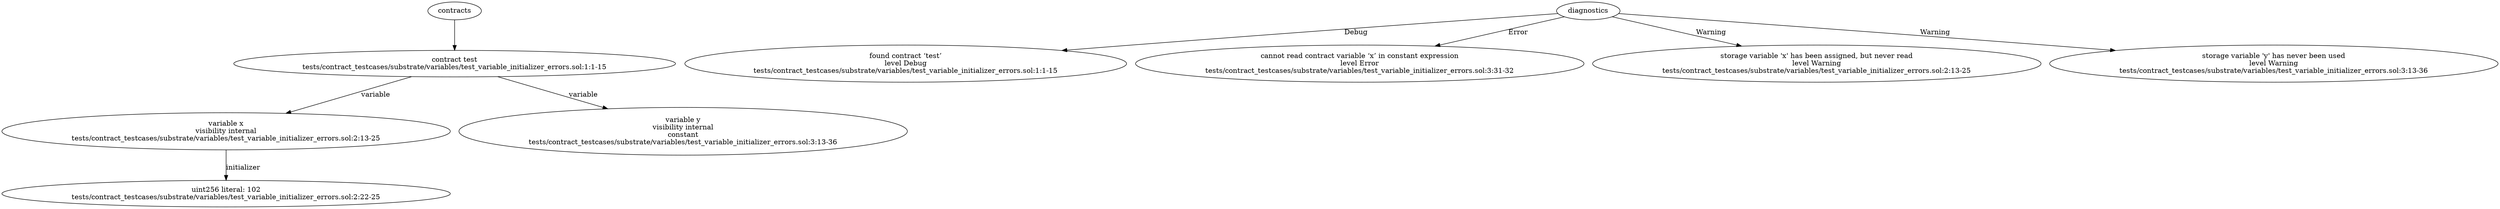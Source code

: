 strict digraph "tests/contract_testcases/substrate/variables/test_variable_initializer_errors.sol" {
	contract [label="contract test\ntests/contract_testcases/substrate/variables/test_variable_initializer_errors.sol:1:1-15"]
	var [label="variable x\nvisibility internal\ntests/contract_testcases/substrate/variables/test_variable_initializer_errors.sol:2:13-25"]
	number_literal [label="uint256 literal: 102\ntests/contract_testcases/substrate/variables/test_variable_initializer_errors.sol:2:22-25"]
	var_5 [label="variable y\nvisibility internal\nconstant\ntests/contract_testcases/substrate/variables/test_variable_initializer_errors.sol:3:13-36"]
	diagnostic [label="found contract ‘test’\nlevel Debug\ntests/contract_testcases/substrate/variables/test_variable_initializer_errors.sol:1:1-15"]
	diagnostic_8 [label="cannot read contract variable ‘x’ in constant expression\nlevel Error\ntests/contract_testcases/substrate/variables/test_variable_initializer_errors.sol:3:31-32"]
	diagnostic_9 [label="storage variable 'x' has been assigned, but never read\nlevel Warning\ntests/contract_testcases/substrate/variables/test_variable_initializer_errors.sol:2:13-25"]
	diagnostic_10 [label="storage variable 'y' has never been used\nlevel Warning\ntests/contract_testcases/substrate/variables/test_variable_initializer_errors.sol:3:13-36"]
	contracts -> contract
	contract -> var [label="variable"]
	var -> number_literal [label="initializer"]
	contract -> var_5 [label="variable"]
	diagnostics -> diagnostic [label="Debug"]
	diagnostics -> diagnostic_8 [label="Error"]
	diagnostics -> diagnostic_9 [label="Warning"]
	diagnostics -> diagnostic_10 [label="Warning"]
}
